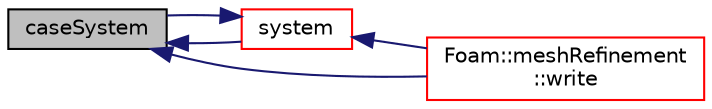digraph "caseSystem"
{
  bgcolor="transparent";
  edge [fontname="Helvetica",fontsize="10",labelfontname="Helvetica",labelfontsize="10"];
  node [fontname="Helvetica",fontsize="10",shape=record];
  rankdir="LR";
  Node1 [label="caseSystem",height=0.2,width=0.4,color="black", fillcolor="grey75", style="filled", fontcolor="black"];
  Node1 -> Node2 [dir="back",color="midnightblue",fontsize="10",style="solid",fontname="Helvetica"];
  Node2 [label="system",height=0.2,width=0.4,color="red",URL="$a02704.html#a5f13b4302d1fa7edcca14b08917974fc",tooltip="Return system name. "];
  Node2 -> Node1 [dir="back",color="midnightblue",fontsize="10",style="solid",fontname="Helvetica"];
  Node2 -> Node3 [dir="back",color="midnightblue",fontsize="10",style="solid",fontname="Helvetica"];
  Node3 [label="Foam::meshRefinement\l::write",height=0.2,width=0.4,color="red",URL="$a01510.html#a6e5faa425b059eeb55cd904755791076",tooltip="Write mesh and all data. "];
  Node1 -> Node3 [dir="back",color="midnightblue",fontsize="10",style="solid",fontname="Helvetica"];
}
